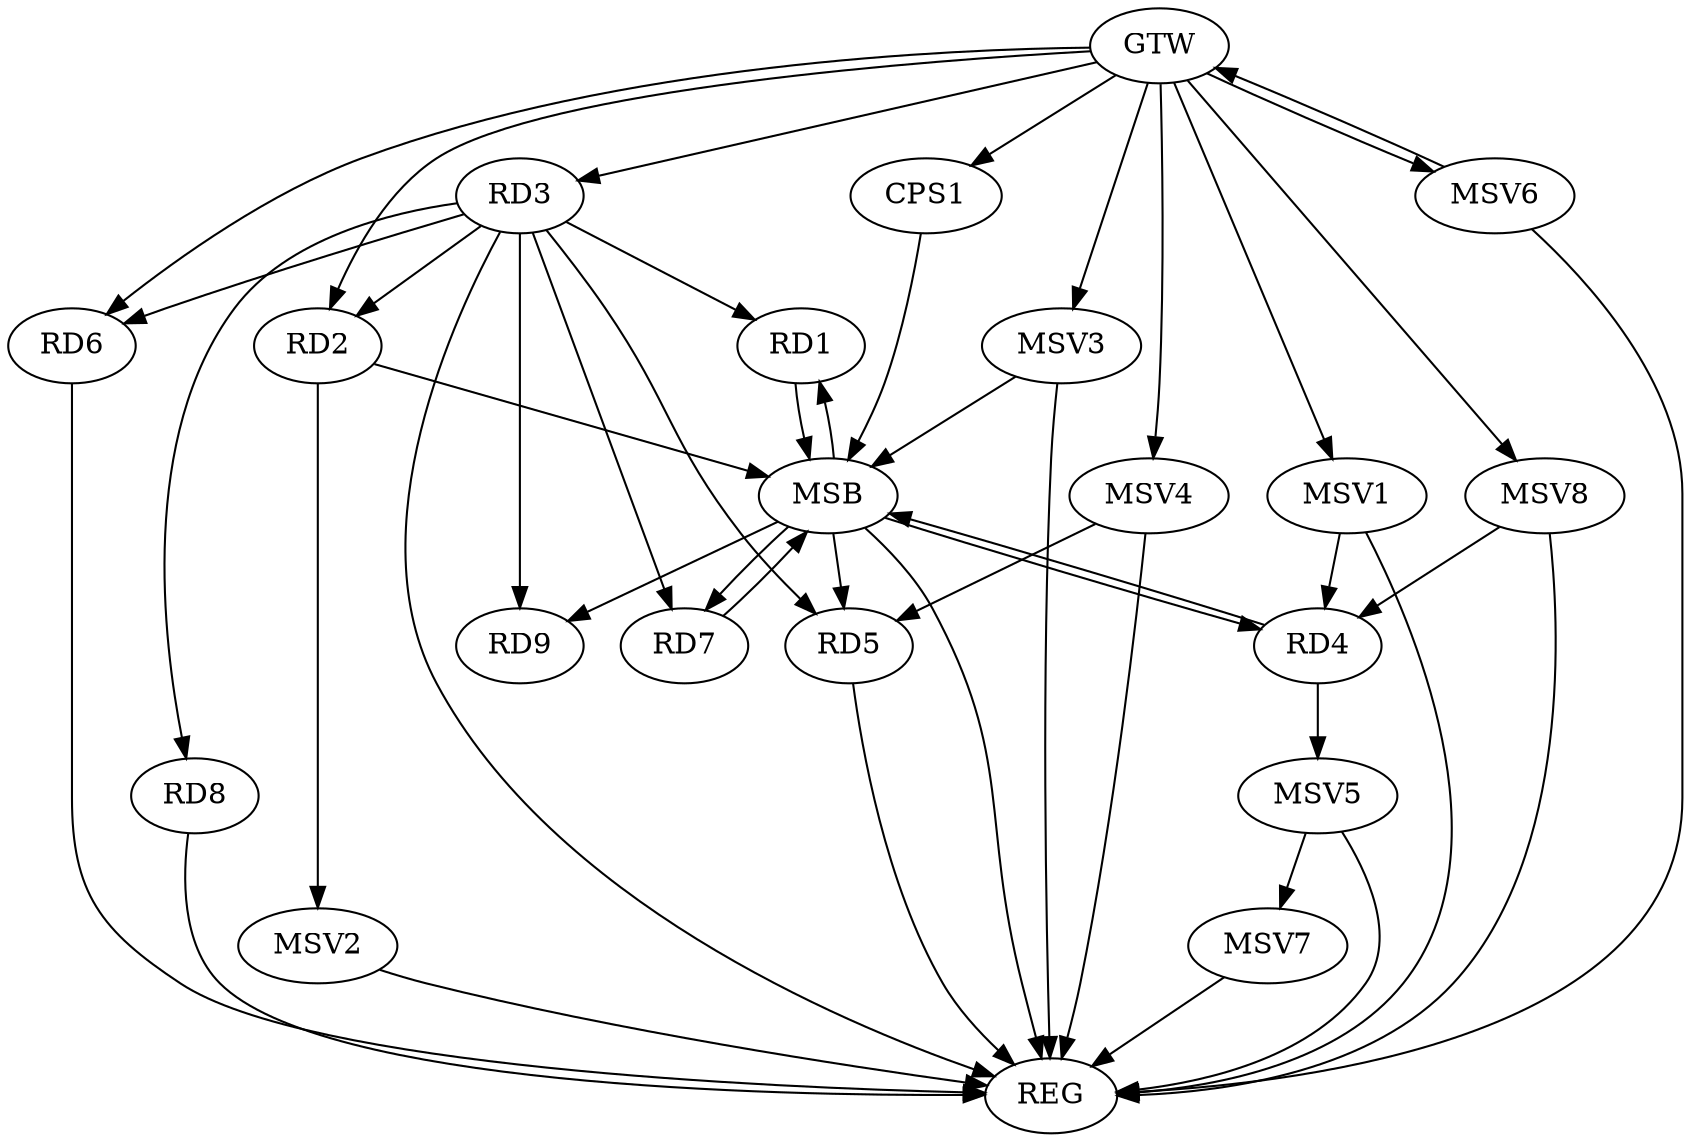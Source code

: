 strict digraph G {
  RD1 [ label="RD1" ];
  RD2 [ label="RD2" ];
  RD3 [ label="RD3" ];
  RD4 [ label="RD4" ];
  RD5 [ label="RD5" ];
  RD6 [ label="RD6" ];
  RD7 [ label="RD7" ];
  RD8 [ label="RD8" ];
  RD9 [ label="RD9" ];
  CPS1 [ label="CPS1" ];
  GTW [ label="GTW" ];
  REG [ label="REG" ];
  MSB [ label="MSB" ];
  MSV1 [ label="MSV1" ];
  MSV2 [ label="MSV2" ];
  MSV3 [ label="MSV3" ];
  MSV4 [ label="MSV4" ];
  MSV5 [ label="MSV5" ];
  MSV6 [ label="MSV6" ];
  MSV7 [ label="MSV7" ];
  MSV8 [ label="MSV8" ];
  RD3 -> RD7;
  GTW -> RD2;
  GTW -> RD3;
  GTW -> RD6;
  GTW -> CPS1;
  RD3 -> REG;
  RD5 -> REG;
  RD6 -> REG;
  RD8 -> REG;
  RD1 -> MSB;
  MSB -> REG;
  RD2 -> MSB;
  MSB -> RD4;
  MSB -> RD5;
  MSB -> RD9;
  RD4 -> MSB;
  MSB -> RD1;
  RD7 -> MSB;
  CPS1 -> MSB;
  MSB -> RD7;
  RD3 -> RD1;
  RD3 -> RD9;
  RD3 -> RD8;
  RD3 -> RD2;
  RD3 -> RD6;
  RD3 -> RD5;
  MSV1 -> RD4;
  GTW -> MSV1;
  MSV1 -> REG;
  RD2 -> MSV2;
  MSV2 -> REG;
  MSV3 -> MSB;
  GTW -> MSV3;
  MSV3 -> REG;
  MSV4 -> RD5;
  GTW -> MSV4;
  MSV4 -> REG;
  RD4 -> MSV5;
  MSV5 -> REG;
  MSV6 -> GTW;
  GTW -> MSV6;
  MSV6 -> REG;
  MSV5 -> MSV7;
  MSV7 -> REG;
  MSV8 -> RD4;
  GTW -> MSV8;
  MSV8 -> REG;
}
